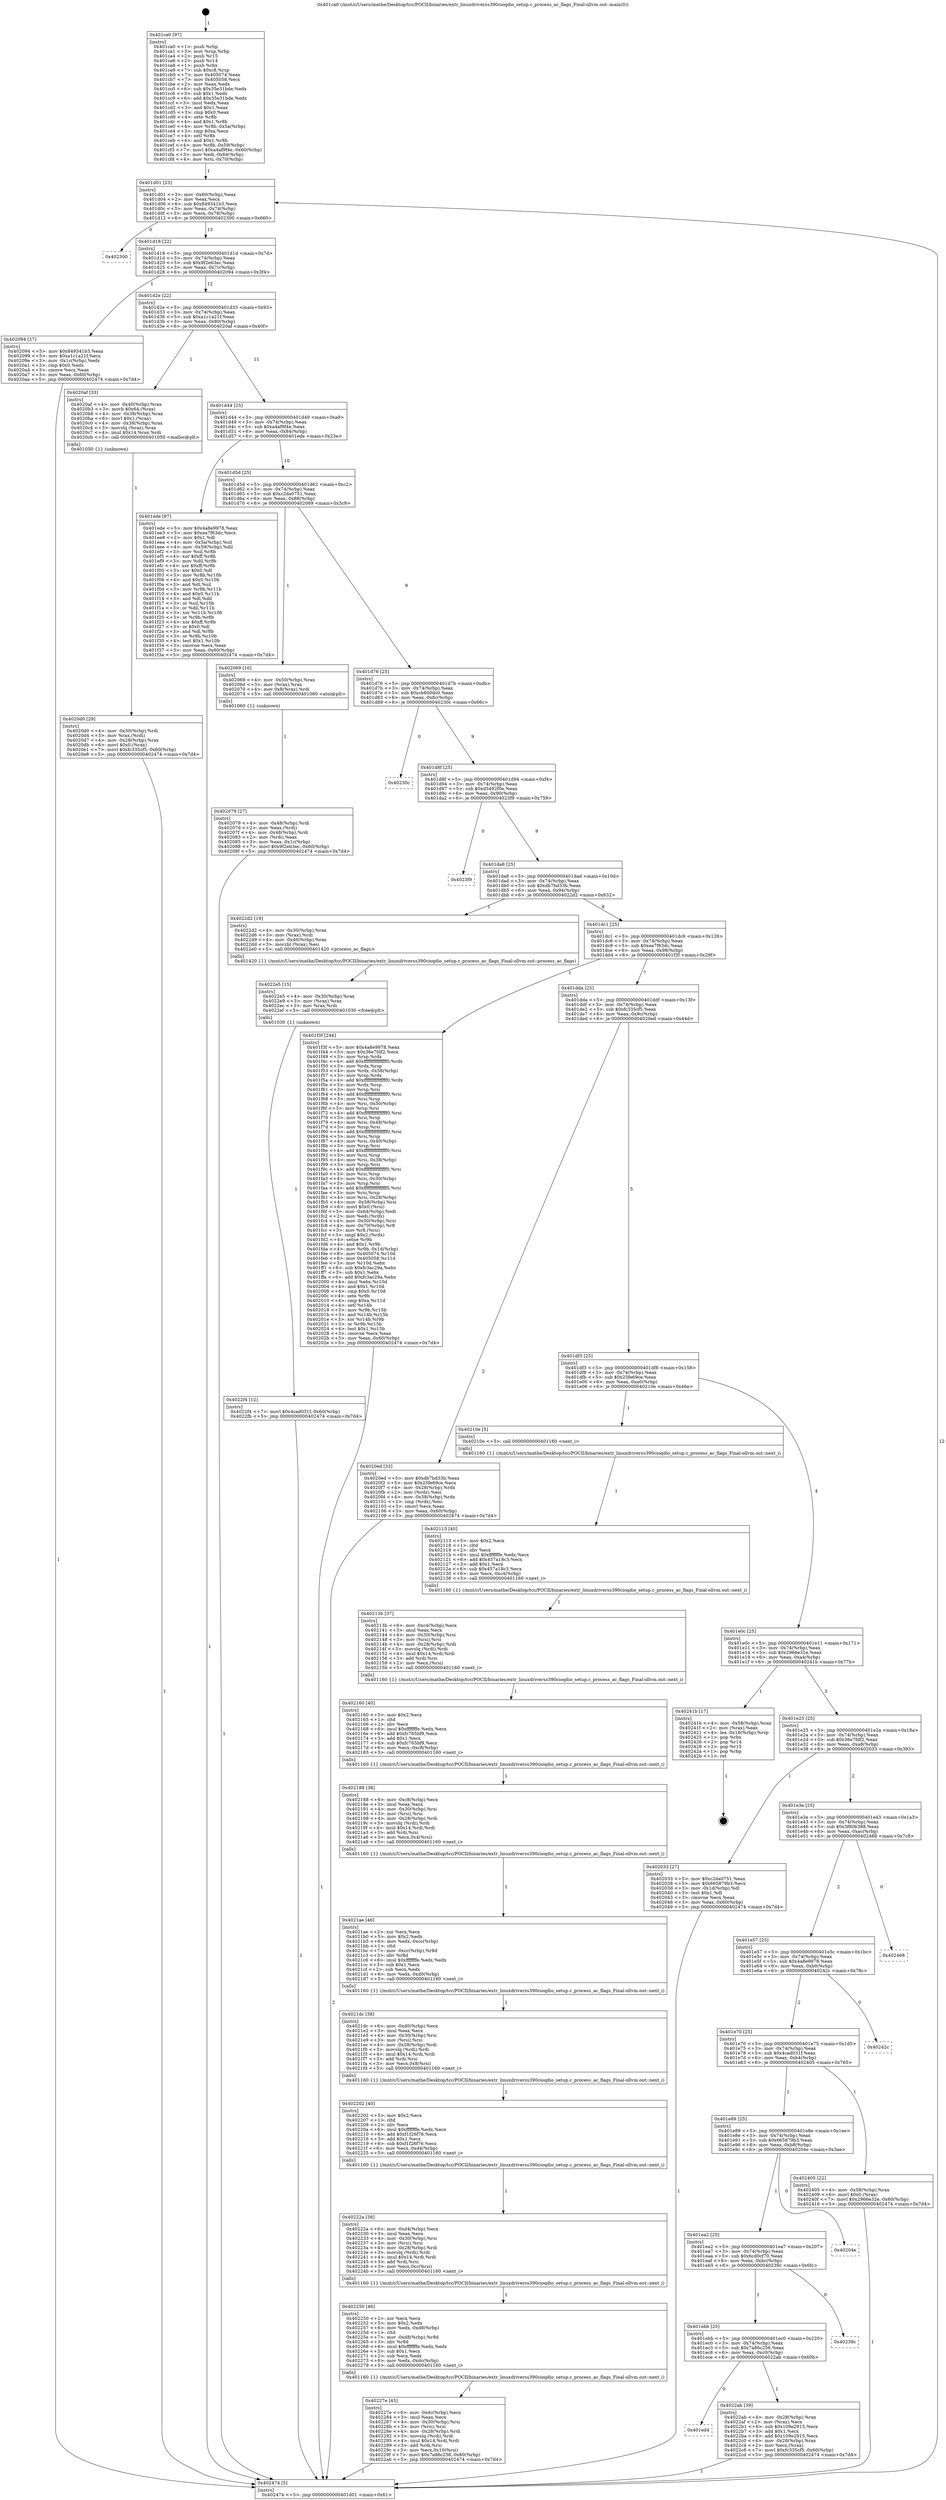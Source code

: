 digraph "0x401ca0" {
  label = "0x401ca0 (/mnt/c/Users/mathe/Desktop/tcc/POCII/binaries/extr_linuxdriverss390cioqdio_setup.c_process_ac_flags_Final-ollvm.out::main(0))"
  labelloc = "t"
  node[shape=record]

  Entry [label="",width=0.3,height=0.3,shape=circle,fillcolor=black,style=filled]
  "0x401d01" [label="{
     0x401d01 [23]\l
     | [instrs]\l
     &nbsp;&nbsp;0x401d01 \<+3\>: mov -0x60(%rbp),%eax\l
     &nbsp;&nbsp;0x401d04 \<+2\>: mov %eax,%ecx\l
     &nbsp;&nbsp;0x401d06 \<+6\>: sub $0x849341b3,%ecx\l
     &nbsp;&nbsp;0x401d0c \<+3\>: mov %eax,-0x74(%rbp)\l
     &nbsp;&nbsp;0x401d0f \<+3\>: mov %ecx,-0x78(%rbp)\l
     &nbsp;&nbsp;0x401d12 \<+6\>: je 0000000000402300 \<main+0x660\>\l
  }"]
  "0x402300" [label="{
     0x402300\l
  }", style=dashed]
  "0x401d18" [label="{
     0x401d18 [22]\l
     | [instrs]\l
     &nbsp;&nbsp;0x401d18 \<+5\>: jmp 0000000000401d1d \<main+0x7d\>\l
     &nbsp;&nbsp;0x401d1d \<+3\>: mov -0x74(%rbp),%eax\l
     &nbsp;&nbsp;0x401d20 \<+5\>: sub $0x9f2eb3ec,%eax\l
     &nbsp;&nbsp;0x401d25 \<+3\>: mov %eax,-0x7c(%rbp)\l
     &nbsp;&nbsp;0x401d28 \<+6\>: je 0000000000402094 \<main+0x3f4\>\l
  }"]
  Exit [label="",width=0.3,height=0.3,shape=circle,fillcolor=black,style=filled,peripheries=2]
  "0x402094" [label="{
     0x402094 [27]\l
     | [instrs]\l
     &nbsp;&nbsp;0x402094 \<+5\>: mov $0x849341b3,%eax\l
     &nbsp;&nbsp;0x402099 \<+5\>: mov $0xa1c1a21f,%ecx\l
     &nbsp;&nbsp;0x40209e \<+3\>: mov -0x1c(%rbp),%edx\l
     &nbsp;&nbsp;0x4020a1 \<+3\>: cmp $0x0,%edx\l
     &nbsp;&nbsp;0x4020a4 \<+3\>: cmove %ecx,%eax\l
     &nbsp;&nbsp;0x4020a7 \<+3\>: mov %eax,-0x60(%rbp)\l
     &nbsp;&nbsp;0x4020aa \<+5\>: jmp 0000000000402474 \<main+0x7d4\>\l
  }"]
  "0x401d2e" [label="{
     0x401d2e [22]\l
     | [instrs]\l
     &nbsp;&nbsp;0x401d2e \<+5\>: jmp 0000000000401d33 \<main+0x93\>\l
     &nbsp;&nbsp;0x401d33 \<+3\>: mov -0x74(%rbp),%eax\l
     &nbsp;&nbsp;0x401d36 \<+5\>: sub $0xa1c1a21f,%eax\l
     &nbsp;&nbsp;0x401d3b \<+3\>: mov %eax,-0x80(%rbp)\l
     &nbsp;&nbsp;0x401d3e \<+6\>: je 00000000004020af \<main+0x40f\>\l
  }"]
  "0x4022f4" [label="{
     0x4022f4 [12]\l
     | [instrs]\l
     &nbsp;&nbsp;0x4022f4 \<+7\>: movl $0x4cad031f,-0x60(%rbp)\l
     &nbsp;&nbsp;0x4022fb \<+5\>: jmp 0000000000402474 \<main+0x7d4\>\l
  }"]
  "0x4020af" [label="{
     0x4020af [33]\l
     | [instrs]\l
     &nbsp;&nbsp;0x4020af \<+4\>: mov -0x40(%rbp),%rax\l
     &nbsp;&nbsp;0x4020b3 \<+3\>: movb $0x64,(%rax)\l
     &nbsp;&nbsp;0x4020b6 \<+4\>: mov -0x38(%rbp),%rax\l
     &nbsp;&nbsp;0x4020ba \<+6\>: movl $0x1,(%rax)\l
     &nbsp;&nbsp;0x4020c0 \<+4\>: mov -0x38(%rbp),%rax\l
     &nbsp;&nbsp;0x4020c4 \<+3\>: movslq (%rax),%rax\l
     &nbsp;&nbsp;0x4020c7 \<+4\>: imul $0x14,%rax,%rdi\l
     &nbsp;&nbsp;0x4020cb \<+5\>: call 0000000000401050 \<malloc@plt\>\l
     | [calls]\l
     &nbsp;&nbsp;0x401050 \{1\} (unknown)\l
  }"]
  "0x401d44" [label="{
     0x401d44 [25]\l
     | [instrs]\l
     &nbsp;&nbsp;0x401d44 \<+5\>: jmp 0000000000401d49 \<main+0xa9\>\l
     &nbsp;&nbsp;0x401d49 \<+3\>: mov -0x74(%rbp),%eax\l
     &nbsp;&nbsp;0x401d4c \<+5\>: sub $0xa4af9f4e,%eax\l
     &nbsp;&nbsp;0x401d51 \<+6\>: mov %eax,-0x84(%rbp)\l
     &nbsp;&nbsp;0x401d57 \<+6\>: je 0000000000401ede \<main+0x23e\>\l
  }"]
  "0x4022e5" [label="{
     0x4022e5 [15]\l
     | [instrs]\l
     &nbsp;&nbsp;0x4022e5 \<+4\>: mov -0x30(%rbp),%rax\l
     &nbsp;&nbsp;0x4022e9 \<+3\>: mov (%rax),%rax\l
     &nbsp;&nbsp;0x4022ec \<+3\>: mov %rax,%rdi\l
     &nbsp;&nbsp;0x4022ef \<+5\>: call 0000000000401030 \<free@plt\>\l
     | [calls]\l
     &nbsp;&nbsp;0x401030 \{1\} (unknown)\l
  }"]
  "0x401ede" [label="{
     0x401ede [97]\l
     | [instrs]\l
     &nbsp;&nbsp;0x401ede \<+5\>: mov $0x4a8e9978,%eax\l
     &nbsp;&nbsp;0x401ee3 \<+5\>: mov $0xea7f63dc,%ecx\l
     &nbsp;&nbsp;0x401ee8 \<+2\>: mov $0x1,%dl\l
     &nbsp;&nbsp;0x401eea \<+4\>: mov -0x5a(%rbp),%sil\l
     &nbsp;&nbsp;0x401eee \<+4\>: mov -0x59(%rbp),%dil\l
     &nbsp;&nbsp;0x401ef2 \<+3\>: mov %sil,%r8b\l
     &nbsp;&nbsp;0x401ef5 \<+4\>: xor $0xff,%r8b\l
     &nbsp;&nbsp;0x401ef9 \<+3\>: mov %dil,%r9b\l
     &nbsp;&nbsp;0x401efc \<+4\>: xor $0xff,%r9b\l
     &nbsp;&nbsp;0x401f00 \<+3\>: xor $0x0,%dl\l
     &nbsp;&nbsp;0x401f03 \<+3\>: mov %r8b,%r10b\l
     &nbsp;&nbsp;0x401f06 \<+4\>: and $0x0,%r10b\l
     &nbsp;&nbsp;0x401f0a \<+3\>: and %dl,%sil\l
     &nbsp;&nbsp;0x401f0d \<+3\>: mov %r9b,%r11b\l
     &nbsp;&nbsp;0x401f10 \<+4\>: and $0x0,%r11b\l
     &nbsp;&nbsp;0x401f14 \<+3\>: and %dl,%dil\l
     &nbsp;&nbsp;0x401f17 \<+3\>: or %sil,%r10b\l
     &nbsp;&nbsp;0x401f1a \<+3\>: or %dil,%r11b\l
     &nbsp;&nbsp;0x401f1d \<+3\>: xor %r11b,%r10b\l
     &nbsp;&nbsp;0x401f20 \<+3\>: or %r9b,%r8b\l
     &nbsp;&nbsp;0x401f23 \<+4\>: xor $0xff,%r8b\l
     &nbsp;&nbsp;0x401f27 \<+3\>: or $0x0,%dl\l
     &nbsp;&nbsp;0x401f2a \<+3\>: and %dl,%r8b\l
     &nbsp;&nbsp;0x401f2d \<+3\>: or %r8b,%r10b\l
     &nbsp;&nbsp;0x401f30 \<+4\>: test $0x1,%r10b\l
     &nbsp;&nbsp;0x401f34 \<+3\>: cmovne %ecx,%eax\l
     &nbsp;&nbsp;0x401f37 \<+3\>: mov %eax,-0x60(%rbp)\l
     &nbsp;&nbsp;0x401f3a \<+5\>: jmp 0000000000402474 \<main+0x7d4\>\l
  }"]
  "0x401d5d" [label="{
     0x401d5d [25]\l
     | [instrs]\l
     &nbsp;&nbsp;0x401d5d \<+5\>: jmp 0000000000401d62 \<main+0xc2\>\l
     &nbsp;&nbsp;0x401d62 \<+3\>: mov -0x74(%rbp),%eax\l
     &nbsp;&nbsp;0x401d65 \<+5\>: sub $0xc2da0751,%eax\l
     &nbsp;&nbsp;0x401d6a \<+6\>: mov %eax,-0x88(%rbp)\l
     &nbsp;&nbsp;0x401d70 \<+6\>: je 0000000000402069 \<main+0x3c9\>\l
  }"]
  "0x402474" [label="{
     0x402474 [5]\l
     | [instrs]\l
     &nbsp;&nbsp;0x402474 \<+5\>: jmp 0000000000401d01 \<main+0x61\>\l
  }"]
  "0x401ca0" [label="{
     0x401ca0 [97]\l
     | [instrs]\l
     &nbsp;&nbsp;0x401ca0 \<+1\>: push %rbp\l
     &nbsp;&nbsp;0x401ca1 \<+3\>: mov %rsp,%rbp\l
     &nbsp;&nbsp;0x401ca4 \<+2\>: push %r15\l
     &nbsp;&nbsp;0x401ca6 \<+2\>: push %r14\l
     &nbsp;&nbsp;0x401ca8 \<+1\>: push %rbx\l
     &nbsp;&nbsp;0x401ca9 \<+7\>: sub $0xc8,%rsp\l
     &nbsp;&nbsp;0x401cb0 \<+7\>: mov 0x405074,%eax\l
     &nbsp;&nbsp;0x401cb7 \<+7\>: mov 0x405058,%ecx\l
     &nbsp;&nbsp;0x401cbe \<+2\>: mov %eax,%edx\l
     &nbsp;&nbsp;0x401cc0 \<+6\>: sub $0x35e31bde,%edx\l
     &nbsp;&nbsp;0x401cc6 \<+3\>: sub $0x1,%edx\l
     &nbsp;&nbsp;0x401cc9 \<+6\>: add $0x35e31bde,%edx\l
     &nbsp;&nbsp;0x401ccf \<+3\>: imul %edx,%eax\l
     &nbsp;&nbsp;0x401cd2 \<+3\>: and $0x1,%eax\l
     &nbsp;&nbsp;0x401cd5 \<+3\>: cmp $0x0,%eax\l
     &nbsp;&nbsp;0x401cd8 \<+4\>: sete %r8b\l
     &nbsp;&nbsp;0x401cdc \<+4\>: and $0x1,%r8b\l
     &nbsp;&nbsp;0x401ce0 \<+4\>: mov %r8b,-0x5a(%rbp)\l
     &nbsp;&nbsp;0x401ce4 \<+3\>: cmp $0xa,%ecx\l
     &nbsp;&nbsp;0x401ce7 \<+4\>: setl %r8b\l
     &nbsp;&nbsp;0x401ceb \<+4\>: and $0x1,%r8b\l
     &nbsp;&nbsp;0x401cef \<+4\>: mov %r8b,-0x59(%rbp)\l
     &nbsp;&nbsp;0x401cf3 \<+7\>: movl $0xa4af9f4e,-0x60(%rbp)\l
     &nbsp;&nbsp;0x401cfa \<+3\>: mov %edi,-0x64(%rbp)\l
     &nbsp;&nbsp;0x401cfd \<+4\>: mov %rsi,-0x70(%rbp)\l
  }"]
  "0x401ed4" [label="{
     0x401ed4\l
  }", style=dashed]
  "0x402069" [label="{
     0x402069 [16]\l
     | [instrs]\l
     &nbsp;&nbsp;0x402069 \<+4\>: mov -0x50(%rbp),%rax\l
     &nbsp;&nbsp;0x40206d \<+3\>: mov (%rax),%rax\l
     &nbsp;&nbsp;0x402070 \<+4\>: mov 0x8(%rax),%rdi\l
     &nbsp;&nbsp;0x402074 \<+5\>: call 0000000000401060 \<atoi@plt\>\l
     | [calls]\l
     &nbsp;&nbsp;0x401060 \{1\} (unknown)\l
  }"]
  "0x401d76" [label="{
     0x401d76 [25]\l
     | [instrs]\l
     &nbsp;&nbsp;0x401d76 \<+5\>: jmp 0000000000401d7b \<main+0xdb\>\l
     &nbsp;&nbsp;0x401d7b \<+3\>: mov -0x74(%rbp),%eax\l
     &nbsp;&nbsp;0x401d7e \<+5\>: sub $0xcb600dc0,%eax\l
     &nbsp;&nbsp;0x401d83 \<+6\>: mov %eax,-0x8c(%rbp)\l
     &nbsp;&nbsp;0x401d89 \<+6\>: je 000000000040230c \<main+0x66c\>\l
  }"]
  "0x4022ab" [label="{
     0x4022ab [39]\l
     | [instrs]\l
     &nbsp;&nbsp;0x4022ab \<+4\>: mov -0x28(%rbp),%rax\l
     &nbsp;&nbsp;0x4022af \<+2\>: mov (%rax),%ecx\l
     &nbsp;&nbsp;0x4022b1 \<+6\>: sub $0x109e2915,%ecx\l
     &nbsp;&nbsp;0x4022b7 \<+3\>: add $0x1,%ecx\l
     &nbsp;&nbsp;0x4022ba \<+6\>: add $0x109e2915,%ecx\l
     &nbsp;&nbsp;0x4022c0 \<+4\>: mov -0x28(%rbp),%rax\l
     &nbsp;&nbsp;0x4022c4 \<+2\>: mov %ecx,(%rax)\l
     &nbsp;&nbsp;0x4022c6 \<+7\>: movl $0xfc335cf5,-0x60(%rbp)\l
     &nbsp;&nbsp;0x4022cd \<+5\>: jmp 0000000000402474 \<main+0x7d4\>\l
  }"]
  "0x40230c" [label="{
     0x40230c\l
  }", style=dashed]
  "0x401d8f" [label="{
     0x401d8f [25]\l
     | [instrs]\l
     &nbsp;&nbsp;0x401d8f \<+5\>: jmp 0000000000401d94 \<main+0xf4\>\l
     &nbsp;&nbsp;0x401d94 \<+3\>: mov -0x74(%rbp),%eax\l
     &nbsp;&nbsp;0x401d97 \<+5\>: sub $0xd5492f0e,%eax\l
     &nbsp;&nbsp;0x401d9c \<+6\>: mov %eax,-0x90(%rbp)\l
     &nbsp;&nbsp;0x401da2 \<+6\>: je 00000000004023f9 \<main+0x759\>\l
  }"]
  "0x401ebb" [label="{
     0x401ebb [25]\l
     | [instrs]\l
     &nbsp;&nbsp;0x401ebb \<+5\>: jmp 0000000000401ec0 \<main+0x220\>\l
     &nbsp;&nbsp;0x401ec0 \<+3\>: mov -0x74(%rbp),%eax\l
     &nbsp;&nbsp;0x401ec3 \<+5\>: sub $0x7a86c256,%eax\l
     &nbsp;&nbsp;0x401ec8 \<+6\>: mov %eax,-0xc0(%rbp)\l
     &nbsp;&nbsp;0x401ece \<+6\>: je 00000000004022ab \<main+0x60b\>\l
  }"]
  "0x4023f9" [label="{
     0x4023f9\l
  }", style=dashed]
  "0x401da8" [label="{
     0x401da8 [25]\l
     | [instrs]\l
     &nbsp;&nbsp;0x401da8 \<+5\>: jmp 0000000000401dad \<main+0x10d\>\l
     &nbsp;&nbsp;0x401dad \<+3\>: mov -0x74(%rbp),%eax\l
     &nbsp;&nbsp;0x401db0 \<+5\>: sub $0xdb7bd33b,%eax\l
     &nbsp;&nbsp;0x401db5 \<+6\>: mov %eax,-0x94(%rbp)\l
     &nbsp;&nbsp;0x401dbb \<+6\>: je 00000000004022d2 \<main+0x632\>\l
  }"]
  "0x40239c" [label="{
     0x40239c\l
  }", style=dashed]
  "0x4022d2" [label="{
     0x4022d2 [19]\l
     | [instrs]\l
     &nbsp;&nbsp;0x4022d2 \<+4\>: mov -0x30(%rbp),%rax\l
     &nbsp;&nbsp;0x4022d6 \<+3\>: mov (%rax),%rdi\l
     &nbsp;&nbsp;0x4022d9 \<+4\>: mov -0x40(%rbp),%rax\l
     &nbsp;&nbsp;0x4022dd \<+3\>: movzbl (%rax),%esi\l
     &nbsp;&nbsp;0x4022e0 \<+5\>: call 0000000000401420 \<process_ac_flags\>\l
     | [calls]\l
     &nbsp;&nbsp;0x401420 \{1\} (/mnt/c/Users/mathe/Desktop/tcc/POCII/binaries/extr_linuxdriverss390cioqdio_setup.c_process_ac_flags_Final-ollvm.out::process_ac_flags)\l
  }"]
  "0x401dc1" [label="{
     0x401dc1 [25]\l
     | [instrs]\l
     &nbsp;&nbsp;0x401dc1 \<+5\>: jmp 0000000000401dc6 \<main+0x126\>\l
     &nbsp;&nbsp;0x401dc6 \<+3\>: mov -0x74(%rbp),%eax\l
     &nbsp;&nbsp;0x401dc9 \<+5\>: sub $0xea7f63dc,%eax\l
     &nbsp;&nbsp;0x401dce \<+6\>: mov %eax,-0x98(%rbp)\l
     &nbsp;&nbsp;0x401dd4 \<+6\>: je 0000000000401f3f \<main+0x29f\>\l
  }"]
  "0x401ea2" [label="{
     0x401ea2 [25]\l
     | [instrs]\l
     &nbsp;&nbsp;0x401ea2 \<+5\>: jmp 0000000000401ea7 \<main+0x207\>\l
     &nbsp;&nbsp;0x401ea7 \<+3\>: mov -0x74(%rbp),%eax\l
     &nbsp;&nbsp;0x401eaa \<+5\>: sub $0x6cd0cf70,%eax\l
     &nbsp;&nbsp;0x401eaf \<+6\>: mov %eax,-0xbc(%rbp)\l
     &nbsp;&nbsp;0x401eb5 \<+6\>: je 000000000040239c \<main+0x6fc\>\l
  }"]
  "0x401f3f" [label="{
     0x401f3f [244]\l
     | [instrs]\l
     &nbsp;&nbsp;0x401f3f \<+5\>: mov $0x4a8e9978,%eax\l
     &nbsp;&nbsp;0x401f44 \<+5\>: mov $0x36e7fdf2,%ecx\l
     &nbsp;&nbsp;0x401f49 \<+3\>: mov %rsp,%rdx\l
     &nbsp;&nbsp;0x401f4c \<+4\>: add $0xfffffffffffffff0,%rdx\l
     &nbsp;&nbsp;0x401f50 \<+3\>: mov %rdx,%rsp\l
     &nbsp;&nbsp;0x401f53 \<+4\>: mov %rdx,-0x58(%rbp)\l
     &nbsp;&nbsp;0x401f57 \<+3\>: mov %rsp,%rdx\l
     &nbsp;&nbsp;0x401f5a \<+4\>: add $0xfffffffffffffff0,%rdx\l
     &nbsp;&nbsp;0x401f5e \<+3\>: mov %rdx,%rsp\l
     &nbsp;&nbsp;0x401f61 \<+3\>: mov %rsp,%rsi\l
     &nbsp;&nbsp;0x401f64 \<+4\>: add $0xfffffffffffffff0,%rsi\l
     &nbsp;&nbsp;0x401f68 \<+3\>: mov %rsi,%rsp\l
     &nbsp;&nbsp;0x401f6b \<+4\>: mov %rsi,-0x50(%rbp)\l
     &nbsp;&nbsp;0x401f6f \<+3\>: mov %rsp,%rsi\l
     &nbsp;&nbsp;0x401f72 \<+4\>: add $0xfffffffffffffff0,%rsi\l
     &nbsp;&nbsp;0x401f76 \<+3\>: mov %rsi,%rsp\l
     &nbsp;&nbsp;0x401f79 \<+4\>: mov %rsi,-0x48(%rbp)\l
     &nbsp;&nbsp;0x401f7d \<+3\>: mov %rsp,%rsi\l
     &nbsp;&nbsp;0x401f80 \<+4\>: add $0xfffffffffffffff0,%rsi\l
     &nbsp;&nbsp;0x401f84 \<+3\>: mov %rsi,%rsp\l
     &nbsp;&nbsp;0x401f87 \<+4\>: mov %rsi,-0x40(%rbp)\l
     &nbsp;&nbsp;0x401f8b \<+3\>: mov %rsp,%rsi\l
     &nbsp;&nbsp;0x401f8e \<+4\>: add $0xfffffffffffffff0,%rsi\l
     &nbsp;&nbsp;0x401f92 \<+3\>: mov %rsi,%rsp\l
     &nbsp;&nbsp;0x401f95 \<+4\>: mov %rsi,-0x38(%rbp)\l
     &nbsp;&nbsp;0x401f99 \<+3\>: mov %rsp,%rsi\l
     &nbsp;&nbsp;0x401f9c \<+4\>: add $0xfffffffffffffff0,%rsi\l
     &nbsp;&nbsp;0x401fa0 \<+3\>: mov %rsi,%rsp\l
     &nbsp;&nbsp;0x401fa3 \<+4\>: mov %rsi,-0x30(%rbp)\l
     &nbsp;&nbsp;0x401fa7 \<+3\>: mov %rsp,%rsi\l
     &nbsp;&nbsp;0x401faa \<+4\>: add $0xfffffffffffffff0,%rsi\l
     &nbsp;&nbsp;0x401fae \<+3\>: mov %rsi,%rsp\l
     &nbsp;&nbsp;0x401fb1 \<+4\>: mov %rsi,-0x28(%rbp)\l
     &nbsp;&nbsp;0x401fb5 \<+4\>: mov -0x58(%rbp),%rsi\l
     &nbsp;&nbsp;0x401fb9 \<+6\>: movl $0x0,(%rsi)\l
     &nbsp;&nbsp;0x401fbf \<+3\>: mov -0x64(%rbp),%edi\l
     &nbsp;&nbsp;0x401fc2 \<+2\>: mov %edi,(%rdx)\l
     &nbsp;&nbsp;0x401fc4 \<+4\>: mov -0x50(%rbp),%rsi\l
     &nbsp;&nbsp;0x401fc8 \<+4\>: mov -0x70(%rbp),%r8\l
     &nbsp;&nbsp;0x401fcc \<+3\>: mov %r8,(%rsi)\l
     &nbsp;&nbsp;0x401fcf \<+3\>: cmpl $0x2,(%rdx)\l
     &nbsp;&nbsp;0x401fd2 \<+4\>: setne %r9b\l
     &nbsp;&nbsp;0x401fd6 \<+4\>: and $0x1,%r9b\l
     &nbsp;&nbsp;0x401fda \<+4\>: mov %r9b,-0x1d(%rbp)\l
     &nbsp;&nbsp;0x401fde \<+8\>: mov 0x405074,%r10d\l
     &nbsp;&nbsp;0x401fe6 \<+8\>: mov 0x405058,%r11d\l
     &nbsp;&nbsp;0x401fee \<+3\>: mov %r10d,%ebx\l
     &nbsp;&nbsp;0x401ff1 \<+6\>: sub $0xfc3ac29a,%ebx\l
     &nbsp;&nbsp;0x401ff7 \<+3\>: sub $0x1,%ebx\l
     &nbsp;&nbsp;0x401ffa \<+6\>: add $0xfc3ac29a,%ebx\l
     &nbsp;&nbsp;0x402000 \<+4\>: imul %ebx,%r10d\l
     &nbsp;&nbsp;0x402004 \<+4\>: and $0x1,%r10d\l
     &nbsp;&nbsp;0x402008 \<+4\>: cmp $0x0,%r10d\l
     &nbsp;&nbsp;0x40200c \<+4\>: sete %r9b\l
     &nbsp;&nbsp;0x402010 \<+4\>: cmp $0xa,%r11d\l
     &nbsp;&nbsp;0x402014 \<+4\>: setl %r14b\l
     &nbsp;&nbsp;0x402018 \<+3\>: mov %r9b,%r15b\l
     &nbsp;&nbsp;0x40201b \<+3\>: and %r14b,%r15b\l
     &nbsp;&nbsp;0x40201e \<+3\>: xor %r14b,%r9b\l
     &nbsp;&nbsp;0x402021 \<+3\>: or %r9b,%r15b\l
     &nbsp;&nbsp;0x402024 \<+4\>: test $0x1,%r15b\l
     &nbsp;&nbsp;0x402028 \<+3\>: cmovne %ecx,%eax\l
     &nbsp;&nbsp;0x40202b \<+3\>: mov %eax,-0x60(%rbp)\l
     &nbsp;&nbsp;0x40202e \<+5\>: jmp 0000000000402474 \<main+0x7d4\>\l
  }"]
  "0x401dda" [label="{
     0x401dda [25]\l
     | [instrs]\l
     &nbsp;&nbsp;0x401dda \<+5\>: jmp 0000000000401ddf \<main+0x13f\>\l
     &nbsp;&nbsp;0x401ddf \<+3\>: mov -0x74(%rbp),%eax\l
     &nbsp;&nbsp;0x401de2 \<+5\>: sub $0xfc335cf5,%eax\l
     &nbsp;&nbsp;0x401de7 \<+6\>: mov %eax,-0x9c(%rbp)\l
     &nbsp;&nbsp;0x401ded \<+6\>: je 00000000004020ed \<main+0x44d\>\l
  }"]
  "0x40204e" [label="{
     0x40204e\l
  }", style=dashed]
  "0x401e89" [label="{
     0x401e89 [25]\l
     | [instrs]\l
     &nbsp;&nbsp;0x401e89 \<+5\>: jmp 0000000000401e8e \<main+0x1ee\>\l
     &nbsp;&nbsp;0x401e8e \<+3\>: mov -0x74(%rbp),%eax\l
     &nbsp;&nbsp;0x401e91 \<+5\>: sub $0x665879b3,%eax\l
     &nbsp;&nbsp;0x401e96 \<+6\>: mov %eax,-0xb8(%rbp)\l
     &nbsp;&nbsp;0x401e9c \<+6\>: je 000000000040204e \<main+0x3ae\>\l
  }"]
  "0x4020ed" [label="{
     0x4020ed [33]\l
     | [instrs]\l
     &nbsp;&nbsp;0x4020ed \<+5\>: mov $0xdb7bd33b,%eax\l
     &nbsp;&nbsp;0x4020f2 \<+5\>: mov $0x25fe69ce,%ecx\l
     &nbsp;&nbsp;0x4020f7 \<+4\>: mov -0x28(%rbp),%rdx\l
     &nbsp;&nbsp;0x4020fb \<+2\>: mov (%rdx),%esi\l
     &nbsp;&nbsp;0x4020fd \<+4\>: mov -0x38(%rbp),%rdx\l
     &nbsp;&nbsp;0x402101 \<+2\>: cmp (%rdx),%esi\l
     &nbsp;&nbsp;0x402103 \<+3\>: cmovl %ecx,%eax\l
     &nbsp;&nbsp;0x402106 \<+3\>: mov %eax,-0x60(%rbp)\l
     &nbsp;&nbsp;0x402109 \<+5\>: jmp 0000000000402474 \<main+0x7d4\>\l
  }"]
  "0x401df3" [label="{
     0x401df3 [25]\l
     | [instrs]\l
     &nbsp;&nbsp;0x401df3 \<+5\>: jmp 0000000000401df8 \<main+0x158\>\l
     &nbsp;&nbsp;0x401df8 \<+3\>: mov -0x74(%rbp),%eax\l
     &nbsp;&nbsp;0x401dfb \<+5\>: sub $0x25fe69ce,%eax\l
     &nbsp;&nbsp;0x401e00 \<+6\>: mov %eax,-0xa0(%rbp)\l
     &nbsp;&nbsp;0x401e06 \<+6\>: je 000000000040210e \<main+0x46e\>\l
  }"]
  "0x402405" [label="{
     0x402405 [22]\l
     | [instrs]\l
     &nbsp;&nbsp;0x402405 \<+4\>: mov -0x58(%rbp),%rax\l
     &nbsp;&nbsp;0x402409 \<+6\>: movl $0x0,(%rax)\l
     &nbsp;&nbsp;0x40240f \<+7\>: movl $0x2966e32e,-0x60(%rbp)\l
     &nbsp;&nbsp;0x402416 \<+5\>: jmp 0000000000402474 \<main+0x7d4\>\l
  }"]
  "0x40210e" [label="{
     0x40210e [5]\l
     | [instrs]\l
     &nbsp;&nbsp;0x40210e \<+5\>: call 0000000000401160 \<next_i\>\l
     | [calls]\l
     &nbsp;&nbsp;0x401160 \{1\} (/mnt/c/Users/mathe/Desktop/tcc/POCII/binaries/extr_linuxdriverss390cioqdio_setup.c_process_ac_flags_Final-ollvm.out::next_i)\l
  }"]
  "0x401e0c" [label="{
     0x401e0c [25]\l
     | [instrs]\l
     &nbsp;&nbsp;0x401e0c \<+5\>: jmp 0000000000401e11 \<main+0x171\>\l
     &nbsp;&nbsp;0x401e11 \<+3\>: mov -0x74(%rbp),%eax\l
     &nbsp;&nbsp;0x401e14 \<+5\>: sub $0x2966e32e,%eax\l
     &nbsp;&nbsp;0x401e19 \<+6\>: mov %eax,-0xa4(%rbp)\l
     &nbsp;&nbsp;0x401e1f \<+6\>: je 000000000040241b \<main+0x77b\>\l
  }"]
  "0x401e70" [label="{
     0x401e70 [25]\l
     | [instrs]\l
     &nbsp;&nbsp;0x401e70 \<+5\>: jmp 0000000000401e75 \<main+0x1d5\>\l
     &nbsp;&nbsp;0x401e75 \<+3\>: mov -0x74(%rbp),%eax\l
     &nbsp;&nbsp;0x401e78 \<+5\>: sub $0x4cad031f,%eax\l
     &nbsp;&nbsp;0x401e7d \<+6\>: mov %eax,-0xb4(%rbp)\l
     &nbsp;&nbsp;0x401e83 \<+6\>: je 0000000000402405 \<main+0x765\>\l
  }"]
  "0x40241b" [label="{
     0x40241b [17]\l
     | [instrs]\l
     &nbsp;&nbsp;0x40241b \<+4\>: mov -0x58(%rbp),%rax\l
     &nbsp;&nbsp;0x40241f \<+2\>: mov (%rax),%eax\l
     &nbsp;&nbsp;0x402421 \<+4\>: lea -0x18(%rbp),%rsp\l
     &nbsp;&nbsp;0x402425 \<+1\>: pop %rbx\l
     &nbsp;&nbsp;0x402426 \<+2\>: pop %r14\l
     &nbsp;&nbsp;0x402428 \<+2\>: pop %r15\l
     &nbsp;&nbsp;0x40242a \<+1\>: pop %rbp\l
     &nbsp;&nbsp;0x40242b \<+1\>: ret\l
  }"]
  "0x401e25" [label="{
     0x401e25 [25]\l
     | [instrs]\l
     &nbsp;&nbsp;0x401e25 \<+5\>: jmp 0000000000401e2a \<main+0x18a\>\l
     &nbsp;&nbsp;0x401e2a \<+3\>: mov -0x74(%rbp),%eax\l
     &nbsp;&nbsp;0x401e2d \<+5\>: sub $0x36e7fdf2,%eax\l
     &nbsp;&nbsp;0x401e32 \<+6\>: mov %eax,-0xa8(%rbp)\l
     &nbsp;&nbsp;0x401e38 \<+6\>: je 0000000000402033 \<main+0x393\>\l
  }"]
  "0x40242c" [label="{
     0x40242c\l
  }", style=dashed]
  "0x402033" [label="{
     0x402033 [27]\l
     | [instrs]\l
     &nbsp;&nbsp;0x402033 \<+5\>: mov $0xc2da0751,%eax\l
     &nbsp;&nbsp;0x402038 \<+5\>: mov $0x665879b3,%ecx\l
     &nbsp;&nbsp;0x40203d \<+3\>: mov -0x1d(%rbp),%dl\l
     &nbsp;&nbsp;0x402040 \<+3\>: test $0x1,%dl\l
     &nbsp;&nbsp;0x402043 \<+3\>: cmovne %ecx,%eax\l
     &nbsp;&nbsp;0x402046 \<+3\>: mov %eax,-0x60(%rbp)\l
     &nbsp;&nbsp;0x402049 \<+5\>: jmp 0000000000402474 \<main+0x7d4\>\l
  }"]
  "0x401e3e" [label="{
     0x401e3e [25]\l
     | [instrs]\l
     &nbsp;&nbsp;0x401e3e \<+5\>: jmp 0000000000401e43 \<main+0x1a3\>\l
     &nbsp;&nbsp;0x401e43 \<+3\>: mov -0x74(%rbp),%eax\l
     &nbsp;&nbsp;0x401e46 \<+5\>: sub $0x3f806388,%eax\l
     &nbsp;&nbsp;0x401e4b \<+6\>: mov %eax,-0xac(%rbp)\l
     &nbsp;&nbsp;0x401e51 \<+6\>: je 0000000000402468 \<main+0x7c8\>\l
  }"]
  "0x402079" [label="{
     0x402079 [27]\l
     | [instrs]\l
     &nbsp;&nbsp;0x402079 \<+4\>: mov -0x48(%rbp),%rdi\l
     &nbsp;&nbsp;0x40207d \<+2\>: mov %eax,(%rdi)\l
     &nbsp;&nbsp;0x40207f \<+4\>: mov -0x48(%rbp),%rdi\l
     &nbsp;&nbsp;0x402083 \<+2\>: mov (%rdi),%eax\l
     &nbsp;&nbsp;0x402085 \<+3\>: mov %eax,-0x1c(%rbp)\l
     &nbsp;&nbsp;0x402088 \<+7\>: movl $0x9f2eb3ec,-0x60(%rbp)\l
     &nbsp;&nbsp;0x40208f \<+5\>: jmp 0000000000402474 \<main+0x7d4\>\l
  }"]
  "0x4020d0" [label="{
     0x4020d0 [29]\l
     | [instrs]\l
     &nbsp;&nbsp;0x4020d0 \<+4\>: mov -0x30(%rbp),%rdi\l
     &nbsp;&nbsp;0x4020d4 \<+3\>: mov %rax,(%rdi)\l
     &nbsp;&nbsp;0x4020d7 \<+4\>: mov -0x28(%rbp),%rax\l
     &nbsp;&nbsp;0x4020db \<+6\>: movl $0x0,(%rax)\l
     &nbsp;&nbsp;0x4020e1 \<+7\>: movl $0xfc335cf5,-0x60(%rbp)\l
     &nbsp;&nbsp;0x4020e8 \<+5\>: jmp 0000000000402474 \<main+0x7d4\>\l
  }"]
  "0x402113" [label="{
     0x402113 [40]\l
     | [instrs]\l
     &nbsp;&nbsp;0x402113 \<+5\>: mov $0x2,%ecx\l
     &nbsp;&nbsp;0x402118 \<+1\>: cltd\l
     &nbsp;&nbsp;0x402119 \<+2\>: idiv %ecx\l
     &nbsp;&nbsp;0x40211b \<+6\>: imul $0xfffffffe,%edx,%ecx\l
     &nbsp;&nbsp;0x402121 \<+6\>: add $0x457a18c3,%ecx\l
     &nbsp;&nbsp;0x402127 \<+3\>: add $0x1,%ecx\l
     &nbsp;&nbsp;0x40212a \<+6\>: sub $0x457a18c3,%ecx\l
     &nbsp;&nbsp;0x402130 \<+6\>: mov %ecx,-0xc4(%rbp)\l
     &nbsp;&nbsp;0x402136 \<+5\>: call 0000000000401160 \<next_i\>\l
     | [calls]\l
     &nbsp;&nbsp;0x401160 \{1\} (/mnt/c/Users/mathe/Desktop/tcc/POCII/binaries/extr_linuxdriverss390cioqdio_setup.c_process_ac_flags_Final-ollvm.out::next_i)\l
  }"]
  "0x40213b" [label="{
     0x40213b [37]\l
     | [instrs]\l
     &nbsp;&nbsp;0x40213b \<+6\>: mov -0xc4(%rbp),%ecx\l
     &nbsp;&nbsp;0x402141 \<+3\>: imul %eax,%ecx\l
     &nbsp;&nbsp;0x402144 \<+4\>: mov -0x30(%rbp),%rsi\l
     &nbsp;&nbsp;0x402148 \<+3\>: mov (%rsi),%rsi\l
     &nbsp;&nbsp;0x40214b \<+4\>: mov -0x28(%rbp),%rdi\l
     &nbsp;&nbsp;0x40214f \<+3\>: movslq (%rdi),%rdi\l
     &nbsp;&nbsp;0x402152 \<+4\>: imul $0x14,%rdi,%rdi\l
     &nbsp;&nbsp;0x402156 \<+3\>: add %rdi,%rsi\l
     &nbsp;&nbsp;0x402159 \<+2\>: mov %ecx,(%rsi)\l
     &nbsp;&nbsp;0x40215b \<+5\>: call 0000000000401160 \<next_i\>\l
     | [calls]\l
     &nbsp;&nbsp;0x401160 \{1\} (/mnt/c/Users/mathe/Desktop/tcc/POCII/binaries/extr_linuxdriverss390cioqdio_setup.c_process_ac_flags_Final-ollvm.out::next_i)\l
  }"]
  "0x402160" [label="{
     0x402160 [40]\l
     | [instrs]\l
     &nbsp;&nbsp;0x402160 \<+5\>: mov $0x2,%ecx\l
     &nbsp;&nbsp;0x402165 \<+1\>: cltd\l
     &nbsp;&nbsp;0x402166 \<+2\>: idiv %ecx\l
     &nbsp;&nbsp;0x402168 \<+6\>: imul $0xfffffffe,%edx,%ecx\l
     &nbsp;&nbsp;0x40216e \<+6\>: add $0xfc765bf9,%ecx\l
     &nbsp;&nbsp;0x402174 \<+3\>: add $0x1,%ecx\l
     &nbsp;&nbsp;0x402177 \<+6\>: sub $0xfc765bf9,%ecx\l
     &nbsp;&nbsp;0x40217d \<+6\>: mov %ecx,-0xc8(%rbp)\l
     &nbsp;&nbsp;0x402183 \<+5\>: call 0000000000401160 \<next_i\>\l
     | [calls]\l
     &nbsp;&nbsp;0x401160 \{1\} (/mnt/c/Users/mathe/Desktop/tcc/POCII/binaries/extr_linuxdriverss390cioqdio_setup.c_process_ac_flags_Final-ollvm.out::next_i)\l
  }"]
  "0x402188" [label="{
     0x402188 [38]\l
     | [instrs]\l
     &nbsp;&nbsp;0x402188 \<+6\>: mov -0xc8(%rbp),%ecx\l
     &nbsp;&nbsp;0x40218e \<+3\>: imul %eax,%ecx\l
     &nbsp;&nbsp;0x402191 \<+4\>: mov -0x30(%rbp),%rsi\l
     &nbsp;&nbsp;0x402195 \<+3\>: mov (%rsi),%rsi\l
     &nbsp;&nbsp;0x402198 \<+4\>: mov -0x28(%rbp),%rdi\l
     &nbsp;&nbsp;0x40219c \<+3\>: movslq (%rdi),%rdi\l
     &nbsp;&nbsp;0x40219f \<+4\>: imul $0x14,%rdi,%rdi\l
     &nbsp;&nbsp;0x4021a3 \<+3\>: add %rdi,%rsi\l
     &nbsp;&nbsp;0x4021a6 \<+3\>: mov %ecx,0x4(%rsi)\l
     &nbsp;&nbsp;0x4021a9 \<+5\>: call 0000000000401160 \<next_i\>\l
     | [calls]\l
     &nbsp;&nbsp;0x401160 \{1\} (/mnt/c/Users/mathe/Desktop/tcc/POCII/binaries/extr_linuxdriverss390cioqdio_setup.c_process_ac_flags_Final-ollvm.out::next_i)\l
  }"]
  "0x4021ae" [label="{
     0x4021ae [46]\l
     | [instrs]\l
     &nbsp;&nbsp;0x4021ae \<+2\>: xor %ecx,%ecx\l
     &nbsp;&nbsp;0x4021b0 \<+5\>: mov $0x2,%edx\l
     &nbsp;&nbsp;0x4021b5 \<+6\>: mov %edx,-0xcc(%rbp)\l
     &nbsp;&nbsp;0x4021bb \<+1\>: cltd\l
     &nbsp;&nbsp;0x4021bc \<+7\>: mov -0xcc(%rbp),%r8d\l
     &nbsp;&nbsp;0x4021c3 \<+3\>: idiv %r8d\l
     &nbsp;&nbsp;0x4021c6 \<+6\>: imul $0xfffffffe,%edx,%edx\l
     &nbsp;&nbsp;0x4021cc \<+3\>: sub $0x1,%ecx\l
     &nbsp;&nbsp;0x4021cf \<+2\>: sub %ecx,%edx\l
     &nbsp;&nbsp;0x4021d1 \<+6\>: mov %edx,-0xd0(%rbp)\l
     &nbsp;&nbsp;0x4021d7 \<+5\>: call 0000000000401160 \<next_i\>\l
     | [calls]\l
     &nbsp;&nbsp;0x401160 \{1\} (/mnt/c/Users/mathe/Desktop/tcc/POCII/binaries/extr_linuxdriverss390cioqdio_setup.c_process_ac_flags_Final-ollvm.out::next_i)\l
  }"]
  "0x4021dc" [label="{
     0x4021dc [38]\l
     | [instrs]\l
     &nbsp;&nbsp;0x4021dc \<+6\>: mov -0xd0(%rbp),%ecx\l
     &nbsp;&nbsp;0x4021e2 \<+3\>: imul %eax,%ecx\l
     &nbsp;&nbsp;0x4021e5 \<+4\>: mov -0x30(%rbp),%rsi\l
     &nbsp;&nbsp;0x4021e9 \<+3\>: mov (%rsi),%rsi\l
     &nbsp;&nbsp;0x4021ec \<+4\>: mov -0x28(%rbp),%rdi\l
     &nbsp;&nbsp;0x4021f0 \<+3\>: movslq (%rdi),%rdi\l
     &nbsp;&nbsp;0x4021f3 \<+4\>: imul $0x14,%rdi,%rdi\l
     &nbsp;&nbsp;0x4021f7 \<+3\>: add %rdi,%rsi\l
     &nbsp;&nbsp;0x4021fa \<+3\>: mov %ecx,0x8(%rsi)\l
     &nbsp;&nbsp;0x4021fd \<+5\>: call 0000000000401160 \<next_i\>\l
     | [calls]\l
     &nbsp;&nbsp;0x401160 \{1\} (/mnt/c/Users/mathe/Desktop/tcc/POCII/binaries/extr_linuxdriverss390cioqdio_setup.c_process_ac_flags_Final-ollvm.out::next_i)\l
  }"]
  "0x402202" [label="{
     0x402202 [40]\l
     | [instrs]\l
     &nbsp;&nbsp;0x402202 \<+5\>: mov $0x2,%ecx\l
     &nbsp;&nbsp;0x402207 \<+1\>: cltd\l
     &nbsp;&nbsp;0x402208 \<+2\>: idiv %ecx\l
     &nbsp;&nbsp;0x40220a \<+6\>: imul $0xfffffffe,%edx,%ecx\l
     &nbsp;&nbsp;0x402210 \<+6\>: add $0xf1f26f76,%ecx\l
     &nbsp;&nbsp;0x402216 \<+3\>: add $0x1,%ecx\l
     &nbsp;&nbsp;0x402219 \<+6\>: sub $0xf1f26f76,%ecx\l
     &nbsp;&nbsp;0x40221f \<+6\>: mov %ecx,-0xd4(%rbp)\l
     &nbsp;&nbsp;0x402225 \<+5\>: call 0000000000401160 \<next_i\>\l
     | [calls]\l
     &nbsp;&nbsp;0x401160 \{1\} (/mnt/c/Users/mathe/Desktop/tcc/POCII/binaries/extr_linuxdriverss390cioqdio_setup.c_process_ac_flags_Final-ollvm.out::next_i)\l
  }"]
  "0x40222a" [label="{
     0x40222a [38]\l
     | [instrs]\l
     &nbsp;&nbsp;0x40222a \<+6\>: mov -0xd4(%rbp),%ecx\l
     &nbsp;&nbsp;0x402230 \<+3\>: imul %eax,%ecx\l
     &nbsp;&nbsp;0x402233 \<+4\>: mov -0x30(%rbp),%rsi\l
     &nbsp;&nbsp;0x402237 \<+3\>: mov (%rsi),%rsi\l
     &nbsp;&nbsp;0x40223a \<+4\>: mov -0x28(%rbp),%rdi\l
     &nbsp;&nbsp;0x40223e \<+3\>: movslq (%rdi),%rdi\l
     &nbsp;&nbsp;0x402241 \<+4\>: imul $0x14,%rdi,%rdi\l
     &nbsp;&nbsp;0x402245 \<+3\>: add %rdi,%rsi\l
     &nbsp;&nbsp;0x402248 \<+3\>: mov %ecx,0xc(%rsi)\l
     &nbsp;&nbsp;0x40224b \<+5\>: call 0000000000401160 \<next_i\>\l
     | [calls]\l
     &nbsp;&nbsp;0x401160 \{1\} (/mnt/c/Users/mathe/Desktop/tcc/POCII/binaries/extr_linuxdriverss390cioqdio_setup.c_process_ac_flags_Final-ollvm.out::next_i)\l
  }"]
  "0x402250" [label="{
     0x402250 [46]\l
     | [instrs]\l
     &nbsp;&nbsp;0x402250 \<+2\>: xor %ecx,%ecx\l
     &nbsp;&nbsp;0x402252 \<+5\>: mov $0x2,%edx\l
     &nbsp;&nbsp;0x402257 \<+6\>: mov %edx,-0xd8(%rbp)\l
     &nbsp;&nbsp;0x40225d \<+1\>: cltd\l
     &nbsp;&nbsp;0x40225e \<+7\>: mov -0xd8(%rbp),%r8d\l
     &nbsp;&nbsp;0x402265 \<+3\>: idiv %r8d\l
     &nbsp;&nbsp;0x402268 \<+6\>: imul $0xfffffffe,%edx,%edx\l
     &nbsp;&nbsp;0x40226e \<+3\>: sub $0x1,%ecx\l
     &nbsp;&nbsp;0x402271 \<+2\>: sub %ecx,%edx\l
     &nbsp;&nbsp;0x402273 \<+6\>: mov %edx,-0xdc(%rbp)\l
     &nbsp;&nbsp;0x402279 \<+5\>: call 0000000000401160 \<next_i\>\l
     | [calls]\l
     &nbsp;&nbsp;0x401160 \{1\} (/mnt/c/Users/mathe/Desktop/tcc/POCII/binaries/extr_linuxdriverss390cioqdio_setup.c_process_ac_flags_Final-ollvm.out::next_i)\l
  }"]
  "0x40227e" [label="{
     0x40227e [45]\l
     | [instrs]\l
     &nbsp;&nbsp;0x40227e \<+6\>: mov -0xdc(%rbp),%ecx\l
     &nbsp;&nbsp;0x402284 \<+3\>: imul %eax,%ecx\l
     &nbsp;&nbsp;0x402287 \<+4\>: mov -0x30(%rbp),%rsi\l
     &nbsp;&nbsp;0x40228b \<+3\>: mov (%rsi),%rsi\l
     &nbsp;&nbsp;0x40228e \<+4\>: mov -0x28(%rbp),%rdi\l
     &nbsp;&nbsp;0x402292 \<+3\>: movslq (%rdi),%rdi\l
     &nbsp;&nbsp;0x402295 \<+4\>: imul $0x14,%rdi,%rdi\l
     &nbsp;&nbsp;0x402299 \<+3\>: add %rdi,%rsi\l
     &nbsp;&nbsp;0x40229c \<+3\>: mov %ecx,0x10(%rsi)\l
     &nbsp;&nbsp;0x40229f \<+7\>: movl $0x7a86c256,-0x60(%rbp)\l
     &nbsp;&nbsp;0x4022a6 \<+5\>: jmp 0000000000402474 \<main+0x7d4\>\l
  }"]
  "0x401e57" [label="{
     0x401e57 [25]\l
     | [instrs]\l
     &nbsp;&nbsp;0x401e57 \<+5\>: jmp 0000000000401e5c \<main+0x1bc\>\l
     &nbsp;&nbsp;0x401e5c \<+3\>: mov -0x74(%rbp),%eax\l
     &nbsp;&nbsp;0x401e5f \<+5\>: sub $0x4a8e9978,%eax\l
     &nbsp;&nbsp;0x401e64 \<+6\>: mov %eax,-0xb0(%rbp)\l
     &nbsp;&nbsp;0x401e6a \<+6\>: je 000000000040242c \<main+0x78c\>\l
  }"]
  "0x402468" [label="{
     0x402468\l
  }", style=dashed]
  Entry -> "0x401ca0" [label=" 1"]
  "0x401d01" -> "0x402300" [label=" 0"]
  "0x401d01" -> "0x401d18" [label=" 13"]
  "0x40241b" -> Exit [label=" 1"]
  "0x401d18" -> "0x402094" [label=" 1"]
  "0x401d18" -> "0x401d2e" [label=" 12"]
  "0x402405" -> "0x402474" [label=" 1"]
  "0x401d2e" -> "0x4020af" [label=" 1"]
  "0x401d2e" -> "0x401d44" [label=" 11"]
  "0x4022f4" -> "0x402474" [label=" 1"]
  "0x401d44" -> "0x401ede" [label=" 1"]
  "0x401d44" -> "0x401d5d" [label=" 10"]
  "0x401ede" -> "0x402474" [label=" 1"]
  "0x401ca0" -> "0x401d01" [label=" 1"]
  "0x402474" -> "0x401d01" [label=" 12"]
  "0x4022e5" -> "0x4022f4" [label=" 1"]
  "0x401d5d" -> "0x402069" [label=" 1"]
  "0x401d5d" -> "0x401d76" [label=" 9"]
  "0x4022d2" -> "0x4022e5" [label=" 1"]
  "0x401d76" -> "0x40230c" [label=" 0"]
  "0x401d76" -> "0x401d8f" [label=" 9"]
  "0x4022ab" -> "0x402474" [label=" 1"]
  "0x401d8f" -> "0x4023f9" [label=" 0"]
  "0x401d8f" -> "0x401da8" [label=" 9"]
  "0x401ebb" -> "0x4022ab" [label=" 1"]
  "0x401da8" -> "0x4022d2" [label=" 1"]
  "0x401da8" -> "0x401dc1" [label=" 8"]
  "0x401ebb" -> "0x401ed4" [label=" 0"]
  "0x401dc1" -> "0x401f3f" [label=" 1"]
  "0x401dc1" -> "0x401dda" [label=" 7"]
  "0x401ea2" -> "0x40239c" [label=" 0"]
  "0x401f3f" -> "0x402474" [label=" 1"]
  "0x401ea2" -> "0x401ebb" [label=" 1"]
  "0x401dda" -> "0x4020ed" [label=" 2"]
  "0x401dda" -> "0x401df3" [label=" 5"]
  "0x401e89" -> "0x40204e" [label=" 0"]
  "0x401df3" -> "0x40210e" [label=" 1"]
  "0x401df3" -> "0x401e0c" [label=" 4"]
  "0x401e89" -> "0x401ea2" [label=" 1"]
  "0x401e0c" -> "0x40241b" [label=" 1"]
  "0x401e0c" -> "0x401e25" [label=" 3"]
  "0x401e70" -> "0x402405" [label=" 1"]
  "0x401e25" -> "0x402033" [label=" 1"]
  "0x401e25" -> "0x401e3e" [label=" 2"]
  "0x402033" -> "0x402474" [label=" 1"]
  "0x402069" -> "0x402079" [label=" 1"]
  "0x402079" -> "0x402474" [label=" 1"]
  "0x402094" -> "0x402474" [label=" 1"]
  "0x4020af" -> "0x4020d0" [label=" 1"]
  "0x4020d0" -> "0x402474" [label=" 1"]
  "0x4020ed" -> "0x402474" [label=" 2"]
  "0x40210e" -> "0x402113" [label=" 1"]
  "0x402113" -> "0x40213b" [label=" 1"]
  "0x40213b" -> "0x402160" [label=" 1"]
  "0x402160" -> "0x402188" [label=" 1"]
  "0x402188" -> "0x4021ae" [label=" 1"]
  "0x4021ae" -> "0x4021dc" [label=" 1"]
  "0x4021dc" -> "0x402202" [label=" 1"]
  "0x402202" -> "0x40222a" [label=" 1"]
  "0x40222a" -> "0x402250" [label=" 1"]
  "0x402250" -> "0x40227e" [label=" 1"]
  "0x40227e" -> "0x402474" [label=" 1"]
  "0x401e70" -> "0x401e89" [label=" 1"]
  "0x401e3e" -> "0x402468" [label=" 0"]
  "0x401e3e" -> "0x401e57" [label=" 2"]
  "0x401e57" -> "0x401e70" [label=" 2"]
  "0x401e57" -> "0x40242c" [label=" 0"]
}
